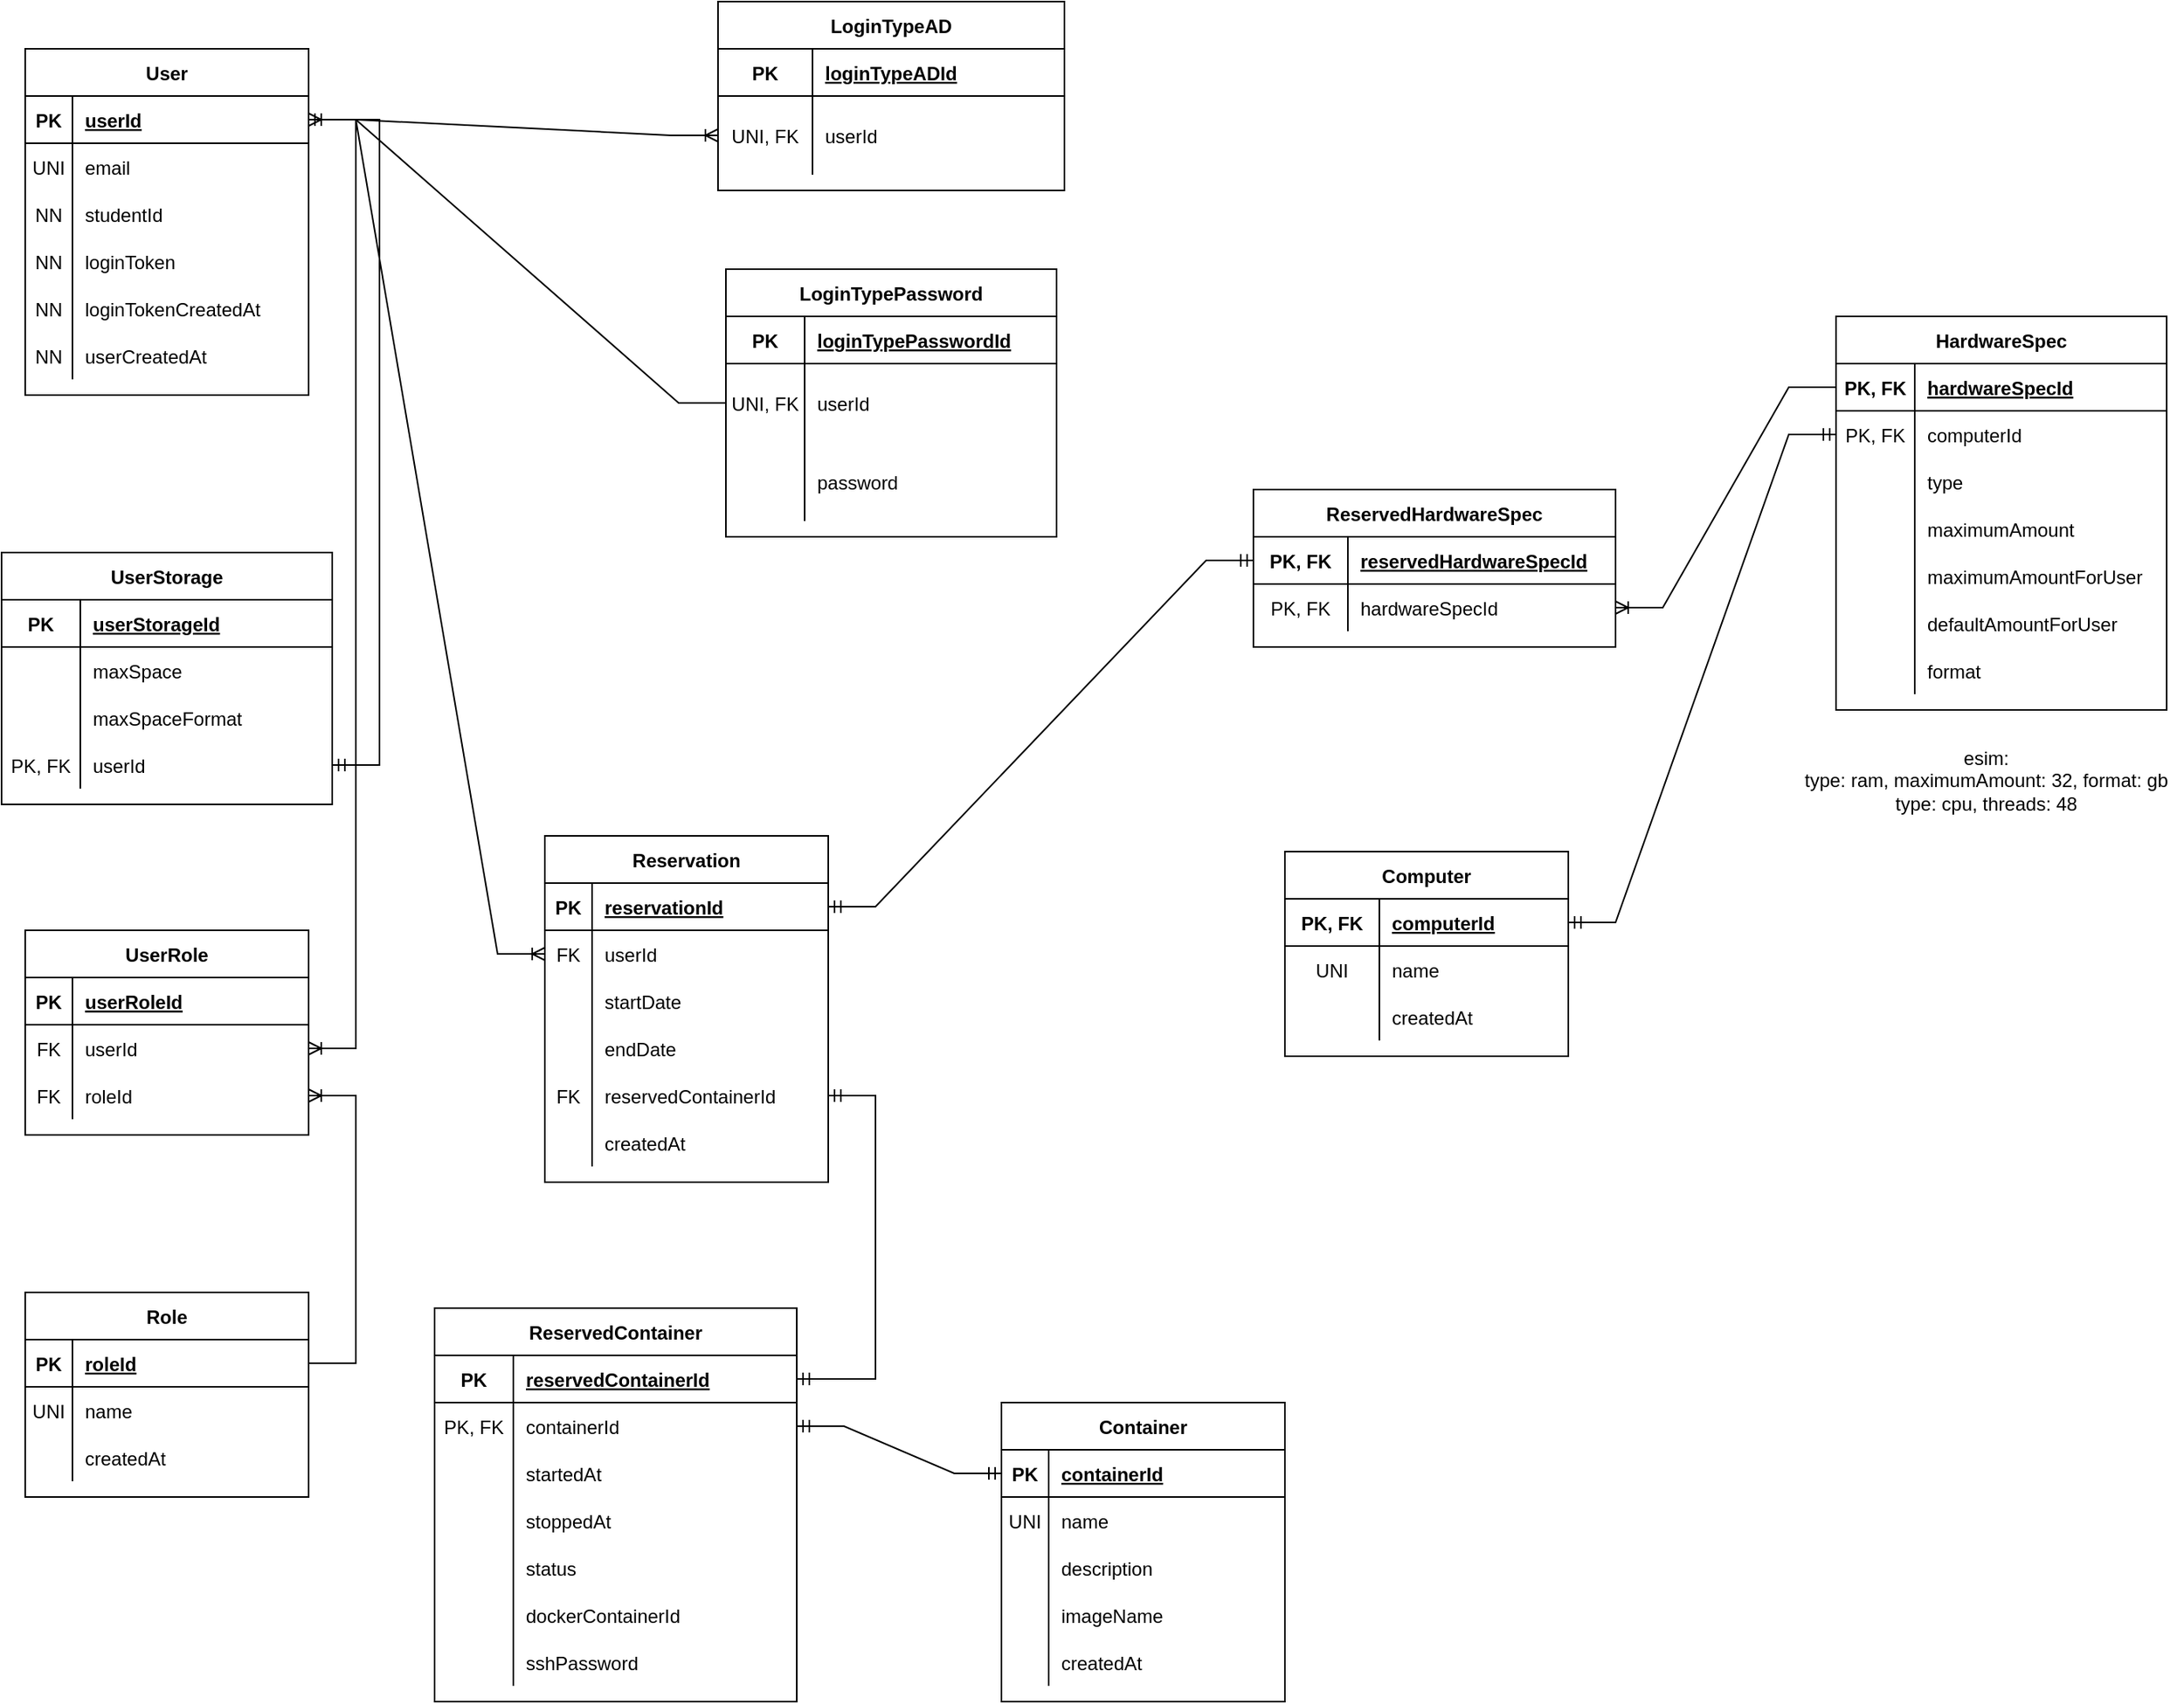 <mxfile version="17.2.4" type="device"><diagram id="n9WJ8IwkSPHyPct8GFzG" name="Page-1"><mxGraphModel dx="1186" dy="771" grid="1" gridSize="10" guides="1" tooltips="1" connect="1" arrows="1" fold="1" page="1" pageScale="1" pageWidth="1169" pageHeight="1654" math="0" shadow="0"><root><mxCell id="0"/><mxCell id="1" parent="0"/><mxCell id="ur0DTKrXMsFJX87rF2V--1" value="User" style="shape=table;startSize=30;container=1;collapsible=1;childLayout=tableLayout;fixedRows=1;rowLines=0;fontStyle=1;align=center;resizeLast=1;" parent="1" vertex="1"><mxGeometry x="60" y="50" width="180" height="220" as="geometry"/></mxCell><mxCell id="ur0DTKrXMsFJX87rF2V--2" value="" style="shape=tableRow;horizontal=0;startSize=0;swimlaneHead=0;swimlaneBody=0;fillColor=none;collapsible=0;dropTarget=0;points=[[0,0.5],[1,0.5]];portConstraint=eastwest;top=0;left=0;right=0;bottom=1;" parent="ur0DTKrXMsFJX87rF2V--1" vertex="1"><mxGeometry y="30" width="180" height="30" as="geometry"/></mxCell><mxCell id="ur0DTKrXMsFJX87rF2V--3" value="PK" style="shape=partialRectangle;connectable=0;fillColor=none;top=0;left=0;bottom=0;right=0;fontStyle=1;overflow=hidden;" parent="ur0DTKrXMsFJX87rF2V--2" vertex="1"><mxGeometry width="30" height="30" as="geometry"><mxRectangle width="30" height="30" as="alternateBounds"/></mxGeometry></mxCell><mxCell id="ur0DTKrXMsFJX87rF2V--4" value="userId" style="shape=partialRectangle;connectable=0;fillColor=none;top=0;left=0;bottom=0;right=0;align=left;spacingLeft=6;fontStyle=5;overflow=hidden;" parent="ur0DTKrXMsFJX87rF2V--2" vertex="1"><mxGeometry x="30" width="150" height="30" as="geometry"><mxRectangle width="150" height="30" as="alternateBounds"/></mxGeometry></mxCell><mxCell id="ur0DTKrXMsFJX87rF2V--5" value="" style="shape=tableRow;horizontal=0;startSize=0;swimlaneHead=0;swimlaneBody=0;fillColor=none;collapsible=0;dropTarget=0;points=[[0,0.5],[1,0.5]];portConstraint=eastwest;top=0;left=0;right=0;bottom=0;" parent="ur0DTKrXMsFJX87rF2V--1" vertex="1"><mxGeometry y="60" width="180" height="30" as="geometry"/></mxCell><mxCell id="ur0DTKrXMsFJX87rF2V--6" value="UNI" style="shape=partialRectangle;connectable=0;fillColor=none;top=0;left=0;bottom=0;right=0;editable=1;overflow=hidden;" parent="ur0DTKrXMsFJX87rF2V--5" vertex="1"><mxGeometry width="30" height="30" as="geometry"><mxRectangle width="30" height="30" as="alternateBounds"/></mxGeometry></mxCell><mxCell id="ur0DTKrXMsFJX87rF2V--7" value="email" style="shape=partialRectangle;connectable=0;fillColor=none;top=0;left=0;bottom=0;right=0;align=left;spacingLeft=6;overflow=hidden;" parent="ur0DTKrXMsFJX87rF2V--5" vertex="1"><mxGeometry x="30" width="150" height="30" as="geometry"><mxRectangle width="150" height="30" as="alternateBounds"/></mxGeometry></mxCell><mxCell id="ur0DTKrXMsFJX87rF2V--199" style="shape=tableRow;horizontal=0;startSize=0;swimlaneHead=0;swimlaneBody=0;fillColor=none;collapsible=0;dropTarget=0;points=[[0,0.5],[1,0.5]];portConstraint=eastwest;top=0;left=0;right=0;bottom=0;" parent="ur0DTKrXMsFJX87rF2V--1" vertex="1"><mxGeometry y="90" width="180" height="30" as="geometry"/></mxCell><mxCell id="ur0DTKrXMsFJX87rF2V--200" value="NN" style="shape=partialRectangle;connectable=0;fillColor=none;top=0;left=0;bottom=0;right=0;editable=1;overflow=hidden;" parent="ur0DTKrXMsFJX87rF2V--199" vertex="1"><mxGeometry width="30" height="30" as="geometry"><mxRectangle width="30" height="30" as="alternateBounds"/></mxGeometry></mxCell><mxCell id="ur0DTKrXMsFJX87rF2V--201" value="studentId" style="shape=partialRectangle;connectable=0;fillColor=none;top=0;left=0;bottom=0;right=0;align=left;spacingLeft=6;overflow=hidden;" parent="ur0DTKrXMsFJX87rF2V--199" vertex="1"><mxGeometry x="30" width="150" height="30" as="geometry"><mxRectangle width="150" height="30" as="alternateBounds"/></mxGeometry></mxCell><mxCell id="ur0DTKrXMsFJX87rF2V--193" style="shape=tableRow;horizontal=0;startSize=0;swimlaneHead=0;swimlaneBody=0;fillColor=none;collapsible=0;dropTarget=0;points=[[0,0.5],[1,0.5]];portConstraint=eastwest;top=0;left=0;right=0;bottom=0;" parent="ur0DTKrXMsFJX87rF2V--1" vertex="1"><mxGeometry y="120" width="180" height="30" as="geometry"/></mxCell><mxCell id="ur0DTKrXMsFJX87rF2V--194" value="NN" style="shape=partialRectangle;connectable=0;fillColor=none;top=0;left=0;bottom=0;right=0;editable=1;overflow=hidden;" parent="ur0DTKrXMsFJX87rF2V--193" vertex="1"><mxGeometry width="30" height="30" as="geometry"><mxRectangle width="30" height="30" as="alternateBounds"/></mxGeometry></mxCell><mxCell id="ur0DTKrXMsFJX87rF2V--195" value="loginToken" style="shape=partialRectangle;connectable=0;fillColor=none;top=0;left=0;bottom=0;right=0;align=left;spacingLeft=6;overflow=hidden;" parent="ur0DTKrXMsFJX87rF2V--193" vertex="1"><mxGeometry x="30" width="150" height="30" as="geometry"><mxRectangle width="150" height="30" as="alternateBounds"/></mxGeometry></mxCell><mxCell id="ur0DTKrXMsFJX87rF2V--196" style="shape=tableRow;horizontal=0;startSize=0;swimlaneHead=0;swimlaneBody=0;fillColor=none;collapsible=0;dropTarget=0;points=[[0,0.5],[1,0.5]];portConstraint=eastwest;top=0;left=0;right=0;bottom=0;" parent="ur0DTKrXMsFJX87rF2V--1" vertex="1"><mxGeometry y="150" width="180" height="30" as="geometry"/></mxCell><mxCell id="ur0DTKrXMsFJX87rF2V--197" value="NN" style="shape=partialRectangle;connectable=0;fillColor=none;top=0;left=0;bottom=0;right=0;editable=1;overflow=hidden;" parent="ur0DTKrXMsFJX87rF2V--196" vertex="1"><mxGeometry width="30" height="30" as="geometry"><mxRectangle width="30" height="30" as="alternateBounds"/></mxGeometry></mxCell><mxCell id="ur0DTKrXMsFJX87rF2V--198" value="loginTokenCreatedAt" style="shape=partialRectangle;connectable=0;fillColor=none;top=0;left=0;bottom=0;right=0;align=left;spacingLeft=6;overflow=hidden;" parent="ur0DTKrXMsFJX87rF2V--196" vertex="1"><mxGeometry x="30" width="150" height="30" as="geometry"><mxRectangle width="150" height="30" as="alternateBounds"/></mxGeometry></mxCell><mxCell id="ur0DTKrXMsFJX87rF2V--286" style="shape=tableRow;horizontal=0;startSize=0;swimlaneHead=0;swimlaneBody=0;fillColor=none;collapsible=0;dropTarget=0;points=[[0,0.5],[1,0.5]];portConstraint=eastwest;top=0;left=0;right=0;bottom=0;" parent="ur0DTKrXMsFJX87rF2V--1" vertex="1"><mxGeometry y="180" width="180" height="30" as="geometry"/></mxCell><mxCell id="ur0DTKrXMsFJX87rF2V--287" value="NN" style="shape=partialRectangle;connectable=0;fillColor=none;top=0;left=0;bottom=0;right=0;editable=1;overflow=hidden;" parent="ur0DTKrXMsFJX87rF2V--286" vertex="1"><mxGeometry width="30" height="30" as="geometry"><mxRectangle width="30" height="30" as="alternateBounds"/></mxGeometry></mxCell><mxCell id="ur0DTKrXMsFJX87rF2V--288" value="userCreatedAt" style="shape=partialRectangle;connectable=0;fillColor=none;top=0;left=0;bottom=0;right=0;align=left;spacingLeft=6;overflow=hidden;" parent="ur0DTKrXMsFJX87rF2V--286" vertex="1"><mxGeometry x="30" width="150" height="30" as="geometry"><mxRectangle width="150" height="30" as="alternateBounds"/></mxGeometry></mxCell><mxCell id="ur0DTKrXMsFJX87rF2V--28" value="Role" style="shape=table;startSize=30;container=1;collapsible=1;childLayout=tableLayout;fixedRows=1;rowLines=0;fontStyle=1;align=center;resizeLast=1;" parent="1" vertex="1"><mxGeometry x="60" y="840" width="180" height="130.0" as="geometry"/></mxCell><mxCell id="ur0DTKrXMsFJX87rF2V--29" value="" style="shape=tableRow;horizontal=0;startSize=0;swimlaneHead=0;swimlaneBody=0;fillColor=none;collapsible=0;dropTarget=0;points=[[0,0.5],[1,0.5]];portConstraint=eastwest;top=0;left=0;right=0;bottom=1;" parent="ur0DTKrXMsFJX87rF2V--28" vertex="1"><mxGeometry y="30" width="180" height="30" as="geometry"/></mxCell><mxCell id="ur0DTKrXMsFJX87rF2V--30" value="PK" style="shape=partialRectangle;connectable=0;fillColor=none;top=0;left=0;bottom=0;right=0;fontStyle=1;overflow=hidden;" parent="ur0DTKrXMsFJX87rF2V--29" vertex="1"><mxGeometry width="30" height="30" as="geometry"><mxRectangle width="30" height="30" as="alternateBounds"/></mxGeometry></mxCell><mxCell id="ur0DTKrXMsFJX87rF2V--31" value="roleId" style="shape=partialRectangle;connectable=0;fillColor=none;top=0;left=0;bottom=0;right=0;align=left;spacingLeft=6;fontStyle=5;overflow=hidden;" parent="ur0DTKrXMsFJX87rF2V--29" vertex="1"><mxGeometry x="30" width="150" height="30" as="geometry"><mxRectangle width="150" height="30" as="alternateBounds"/></mxGeometry></mxCell><mxCell id="ur0DTKrXMsFJX87rF2V--32" value="" style="shape=tableRow;horizontal=0;startSize=0;swimlaneHead=0;swimlaneBody=0;fillColor=none;collapsible=0;dropTarget=0;points=[[0,0.5],[1,0.5]];portConstraint=eastwest;top=0;left=0;right=0;bottom=0;" parent="ur0DTKrXMsFJX87rF2V--28" vertex="1"><mxGeometry y="60" width="180" height="30" as="geometry"/></mxCell><mxCell id="ur0DTKrXMsFJX87rF2V--33" value="UNI" style="shape=partialRectangle;connectable=0;fillColor=none;top=0;left=0;bottom=0;right=0;editable=1;overflow=hidden;" parent="ur0DTKrXMsFJX87rF2V--32" vertex="1"><mxGeometry width="30" height="30" as="geometry"><mxRectangle width="30" height="30" as="alternateBounds"/></mxGeometry></mxCell><mxCell id="ur0DTKrXMsFJX87rF2V--34" value="name" style="shape=partialRectangle;connectable=0;fillColor=none;top=0;left=0;bottom=0;right=0;align=left;spacingLeft=6;overflow=hidden;" parent="ur0DTKrXMsFJX87rF2V--32" vertex="1"><mxGeometry x="30" width="150" height="30" as="geometry"><mxRectangle width="150" height="30" as="alternateBounds"/></mxGeometry></mxCell><mxCell id="ur0DTKrXMsFJX87rF2V--289" style="shape=tableRow;horizontal=0;startSize=0;swimlaneHead=0;swimlaneBody=0;fillColor=none;collapsible=0;dropTarget=0;points=[[0,0.5],[1,0.5]];portConstraint=eastwest;top=0;left=0;right=0;bottom=0;" parent="ur0DTKrXMsFJX87rF2V--28" vertex="1"><mxGeometry y="90" width="180" height="30" as="geometry"/></mxCell><mxCell id="ur0DTKrXMsFJX87rF2V--290" style="shape=partialRectangle;connectable=0;fillColor=none;top=0;left=0;bottom=0;right=0;editable=1;overflow=hidden;" parent="ur0DTKrXMsFJX87rF2V--289" vertex="1"><mxGeometry width="30" height="30" as="geometry"><mxRectangle width="30" height="30" as="alternateBounds"/></mxGeometry></mxCell><mxCell id="ur0DTKrXMsFJX87rF2V--291" value="createdAt" style="shape=partialRectangle;connectable=0;fillColor=none;top=0;left=0;bottom=0;right=0;align=left;spacingLeft=6;overflow=hidden;" parent="ur0DTKrXMsFJX87rF2V--289" vertex="1"><mxGeometry x="30" width="150" height="30" as="geometry"><mxRectangle width="150" height="30" as="alternateBounds"/></mxGeometry></mxCell><mxCell id="ur0DTKrXMsFJX87rF2V--41" value="UserRole" style="shape=table;startSize=30;container=1;collapsible=1;childLayout=tableLayout;fixedRows=1;rowLines=0;fontStyle=1;align=center;resizeLast=1;" parent="1" vertex="1"><mxGeometry x="60" y="610" width="180" height="130" as="geometry"/></mxCell><mxCell id="ur0DTKrXMsFJX87rF2V--42" value="" style="shape=tableRow;horizontal=0;startSize=0;swimlaneHead=0;swimlaneBody=0;fillColor=none;collapsible=0;dropTarget=0;points=[[0,0.5],[1,0.5]];portConstraint=eastwest;top=0;left=0;right=0;bottom=1;" parent="ur0DTKrXMsFJX87rF2V--41" vertex="1"><mxGeometry y="30" width="180" height="30" as="geometry"/></mxCell><mxCell id="ur0DTKrXMsFJX87rF2V--43" value="PK" style="shape=partialRectangle;connectable=0;fillColor=none;top=0;left=0;bottom=0;right=0;fontStyle=1;overflow=hidden;" parent="ur0DTKrXMsFJX87rF2V--42" vertex="1"><mxGeometry width="30" height="30" as="geometry"><mxRectangle width="30" height="30" as="alternateBounds"/></mxGeometry></mxCell><mxCell id="ur0DTKrXMsFJX87rF2V--44" value="userRoleId" style="shape=partialRectangle;connectable=0;fillColor=none;top=0;left=0;bottom=0;right=0;align=left;spacingLeft=6;fontStyle=5;overflow=hidden;" parent="ur0DTKrXMsFJX87rF2V--42" vertex="1"><mxGeometry x="30" width="150" height="30" as="geometry"><mxRectangle width="150" height="30" as="alternateBounds"/></mxGeometry></mxCell><mxCell id="ur0DTKrXMsFJX87rF2V--45" value="" style="shape=tableRow;horizontal=0;startSize=0;swimlaneHead=0;swimlaneBody=0;fillColor=none;collapsible=0;dropTarget=0;points=[[0,0.5],[1,0.5]];portConstraint=eastwest;top=0;left=0;right=0;bottom=0;" parent="ur0DTKrXMsFJX87rF2V--41" vertex="1"><mxGeometry y="60" width="180" height="30" as="geometry"/></mxCell><mxCell id="ur0DTKrXMsFJX87rF2V--46" value="FK" style="shape=partialRectangle;connectable=0;fillColor=none;top=0;left=0;bottom=0;right=0;editable=1;overflow=hidden;" parent="ur0DTKrXMsFJX87rF2V--45" vertex="1"><mxGeometry width="30" height="30" as="geometry"><mxRectangle width="30" height="30" as="alternateBounds"/></mxGeometry></mxCell><mxCell id="ur0DTKrXMsFJX87rF2V--47" value="userId" style="shape=partialRectangle;connectable=0;fillColor=none;top=0;left=0;bottom=0;right=0;align=left;spacingLeft=6;overflow=hidden;" parent="ur0DTKrXMsFJX87rF2V--45" vertex="1"><mxGeometry x="30" width="150" height="30" as="geometry"><mxRectangle width="150" height="30" as="alternateBounds"/></mxGeometry></mxCell><mxCell id="ur0DTKrXMsFJX87rF2V--85" style="shape=tableRow;horizontal=0;startSize=0;swimlaneHead=0;swimlaneBody=0;fillColor=none;collapsible=0;dropTarget=0;points=[[0,0.5],[1,0.5]];portConstraint=eastwest;top=0;left=0;right=0;bottom=0;" parent="ur0DTKrXMsFJX87rF2V--41" vertex="1"><mxGeometry y="90" width="180" height="30" as="geometry"/></mxCell><mxCell id="ur0DTKrXMsFJX87rF2V--86" value="FK" style="shape=partialRectangle;connectable=0;fillColor=none;top=0;left=0;bottom=0;right=0;editable=1;overflow=hidden;" parent="ur0DTKrXMsFJX87rF2V--85" vertex="1"><mxGeometry width="30" height="30" as="geometry"><mxRectangle width="30" height="30" as="alternateBounds"/></mxGeometry></mxCell><mxCell id="ur0DTKrXMsFJX87rF2V--87" value="roleId" style="shape=partialRectangle;connectable=0;fillColor=none;top=0;left=0;bottom=0;right=0;align=left;spacingLeft=6;overflow=hidden;" parent="ur0DTKrXMsFJX87rF2V--85" vertex="1"><mxGeometry x="30" width="150" height="30" as="geometry"><mxRectangle width="150" height="30" as="alternateBounds"/></mxGeometry></mxCell><mxCell id="ur0DTKrXMsFJX87rF2V--54" value="Reservation" style="shape=table;startSize=30;container=1;collapsible=1;childLayout=tableLayout;fixedRows=1;rowLines=0;fontStyle=1;align=center;resizeLast=1;" parent="1" vertex="1"><mxGeometry x="390" y="550" width="180" height="220" as="geometry"/></mxCell><mxCell id="ur0DTKrXMsFJX87rF2V--55" value="" style="shape=tableRow;horizontal=0;startSize=0;swimlaneHead=0;swimlaneBody=0;fillColor=none;collapsible=0;dropTarget=0;points=[[0,0.5],[1,0.5]];portConstraint=eastwest;top=0;left=0;right=0;bottom=1;" parent="ur0DTKrXMsFJX87rF2V--54" vertex="1"><mxGeometry y="30" width="180" height="30" as="geometry"/></mxCell><mxCell id="ur0DTKrXMsFJX87rF2V--56" value="PK" style="shape=partialRectangle;connectable=0;fillColor=none;top=0;left=0;bottom=0;right=0;fontStyle=1;overflow=hidden;" parent="ur0DTKrXMsFJX87rF2V--55" vertex="1"><mxGeometry width="30" height="30" as="geometry"><mxRectangle width="30" height="30" as="alternateBounds"/></mxGeometry></mxCell><mxCell id="ur0DTKrXMsFJX87rF2V--57" value="reservationId" style="shape=partialRectangle;connectable=0;fillColor=none;top=0;left=0;bottom=0;right=0;align=left;spacingLeft=6;fontStyle=5;overflow=hidden;" parent="ur0DTKrXMsFJX87rF2V--55" vertex="1"><mxGeometry x="30" width="150" height="30" as="geometry"><mxRectangle width="150" height="30" as="alternateBounds"/></mxGeometry></mxCell><mxCell id="ur0DTKrXMsFJX87rF2V--58" value="" style="shape=tableRow;horizontal=0;startSize=0;swimlaneHead=0;swimlaneBody=0;fillColor=none;collapsible=0;dropTarget=0;points=[[0,0.5],[1,0.5]];portConstraint=eastwest;top=0;left=0;right=0;bottom=0;" parent="ur0DTKrXMsFJX87rF2V--54" vertex="1"><mxGeometry y="60" width="180" height="30" as="geometry"/></mxCell><mxCell id="ur0DTKrXMsFJX87rF2V--59" value="FK" style="shape=partialRectangle;connectable=0;fillColor=none;top=0;left=0;bottom=0;right=0;editable=1;overflow=hidden;" parent="ur0DTKrXMsFJX87rF2V--58" vertex="1"><mxGeometry width="30" height="30" as="geometry"><mxRectangle width="30" height="30" as="alternateBounds"/></mxGeometry></mxCell><mxCell id="ur0DTKrXMsFJX87rF2V--60" value="userId" style="shape=partialRectangle;connectable=0;fillColor=none;top=0;left=0;bottom=0;right=0;align=left;spacingLeft=6;overflow=hidden;" parent="ur0DTKrXMsFJX87rF2V--58" vertex="1"><mxGeometry x="30" width="150" height="30" as="geometry"><mxRectangle width="150" height="30" as="alternateBounds"/></mxGeometry></mxCell><mxCell id="ur0DTKrXMsFJX87rF2V--61" value="" style="shape=tableRow;horizontal=0;startSize=0;swimlaneHead=0;swimlaneBody=0;fillColor=none;collapsible=0;dropTarget=0;points=[[0,0.5],[1,0.5]];portConstraint=eastwest;top=0;left=0;right=0;bottom=0;" parent="ur0DTKrXMsFJX87rF2V--54" vertex="1"><mxGeometry y="90" width="180" height="30" as="geometry"/></mxCell><mxCell id="ur0DTKrXMsFJX87rF2V--62" value="" style="shape=partialRectangle;connectable=0;fillColor=none;top=0;left=0;bottom=0;right=0;editable=1;overflow=hidden;" parent="ur0DTKrXMsFJX87rF2V--61" vertex="1"><mxGeometry width="30" height="30" as="geometry"><mxRectangle width="30" height="30" as="alternateBounds"/></mxGeometry></mxCell><mxCell id="ur0DTKrXMsFJX87rF2V--63" value="startDate" style="shape=partialRectangle;connectable=0;fillColor=none;top=0;left=0;bottom=0;right=0;align=left;spacingLeft=6;overflow=hidden;" parent="ur0DTKrXMsFJX87rF2V--61" vertex="1"><mxGeometry x="30" width="150" height="30" as="geometry"><mxRectangle width="150" height="30" as="alternateBounds"/></mxGeometry></mxCell><mxCell id="ur0DTKrXMsFJX87rF2V--64" value="" style="shape=tableRow;horizontal=0;startSize=0;swimlaneHead=0;swimlaneBody=0;fillColor=none;collapsible=0;dropTarget=0;points=[[0,0.5],[1,0.5]];portConstraint=eastwest;top=0;left=0;right=0;bottom=0;" parent="ur0DTKrXMsFJX87rF2V--54" vertex="1"><mxGeometry y="120" width="180" height="30" as="geometry"/></mxCell><mxCell id="ur0DTKrXMsFJX87rF2V--65" value="" style="shape=partialRectangle;connectable=0;fillColor=none;top=0;left=0;bottom=0;right=0;editable=1;overflow=hidden;" parent="ur0DTKrXMsFJX87rF2V--64" vertex="1"><mxGeometry width="30" height="30" as="geometry"><mxRectangle width="30" height="30" as="alternateBounds"/></mxGeometry></mxCell><mxCell id="ur0DTKrXMsFJX87rF2V--66" value="endDate" style="shape=partialRectangle;connectable=0;fillColor=none;top=0;left=0;bottom=0;right=0;align=left;spacingLeft=6;overflow=hidden;" parent="ur0DTKrXMsFJX87rF2V--64" vertex="1"><mxGeometry x="30" width="150" height="30" as="geometry"><mxRectangle width="150" height="30" as="alternateBounds"/></mxGeometry></mxCell><mxCell id="ur0DTKrXMsFJX87rF2V--243" style="shape=tableRow;horizontal=0;startSize=0;swimlaneHead=0;swimlaneBody=0;fillColor=none;collapsible=0;dropTarget=0;points=[[0,0.5],[1,0.5]];portConstraint=eastwest;top=0;left=0;right=0;bottom=0;" parent="ur0DTKrXMsFJX87rF2V--54" vertex="1"><mxGeometry y="150" width="180" height="30" as="geometry"/></mxCell><mxCell id="ur0DTKrXMsFJX87rF2V--244" value="FK" style="shape=partialRectangle;connectable=0;fillColor=none;top=0;left=0;bottom=0;right=0;editable=1;overflow=hidden;" parent="ur0DTKrXMsFJX87rF2V--243" vertex="1"><mxGeometry width="30" height="30" as="geometry"><mxRectangle width="30" height="30" as="alternateBounds"/></mxGeometry></mxCell><mxCell id="ur0DTKrXMsFJX87rF2V--245" value="reservedContainerId" style="shape=partialRectangle;connectable=0;fillColor=none;top=0;left=0;bottom=0;right=0;align=left;spacingLeft=6;overflow=hidden;" parent="ur0DTKrXMsFJX87rF2V--243" vertex="1"><mxGeometry x="30" width="150" height="30" as="geometry"><mxRectangle width="150" height="30" as="alternateBounds"/></mxGeometry></mxCell><mxCell id="ur0DTKrXMsFJX87rF2V--283" style="shape=tableRow;horizontal=0;startSize=0;swimlaneHead=0;swimlaneBody=0;fillColor=none;collapsible=0;dropTarget=0;points=[[0,0.5],[1,0.5]];portConstraint=eastwest;top=0;left=0;right=0;bottom=0;" parent="ur0DTKrXMsFJX87rF2V--54" vertex="1"><mxGeometry y="180" width="180" height="30" as="geometry"/></mxCell><mxCell id="ur0DTKrXMsFJX87rF2V--284" style="shape=partialRectangle;connectable=0;fillColor=none;top=0;left=0;bottom=0;right=0;editable=1;overflow=hidden;" parent="ur0DTKrXMsFJX87rF2V--283" vertex="1"><mxGeometry width="30" height="30" as="geometry"><mxRectangle width="30" height="30" as="alternateBounds"/></mxGeometry></mxCell><mxCell id="ur0DTKrXMsFJX87rF2V--285" value="createdAt" style="shape=partialRectangle;connectable=0;fillColor=none;top=0;left=0;bottom=0;right=0;align=left;spacingLeft=6;overflow=hidden;" parent="ur0DTKrXMsFJX87rF2V--283" vertex="1"><mxGeometry x="30" width="150" height="30" as="geometry"><mxRectangle width="150" height="30" as="alternateBounds"/></mxGeometry></mxCell><mxCell id="ur0DTKrXMsFJX87rF2V--69" value="HardwareSpec" style="shape=table;startSize=30;container=1;collapsible=1;childLayout=tableLayout;fixedRows=1;rowLines=0;fontStyle=1;align=center;resizeLast=1;" parent="1" vertex="1"><mxGeometry x="1210" y="220" width="210" height="250" as="geometry"/></mxCell><mxCell id="ur0DTKrXMsFJX87rF2V--70" value="" style="shape=tableRow;horizontal=0;startSize=0;swimlaneHead=0;swimlaneBody=0;fillColor=none;collapsible=0;dropTarget=0;points=[[0,0.5],[1,0.5]];portConstraint=eastwest;top=0;left=0;right=0;bottom=1;" parent="ur0DTKrXMsFJX87rF2V--69" vertex="1"><mxGeometry y="30" width="210" height="30" as="geometry"/></mxCell><mxCell id="ur0DTKrXMsFJX87rF2V--71" value="PK, FK" style="shape=partialRectangle;connectable=0;fillColor=none;top=0;left=0;bottom=0;right=0;fontStyle=1;overflow=hidden;" parent="ur0DTKrXMsFJX87rF2V--70" vertex="1"><mxGeometry width="50" height="30" as="geometry"><mxRectangle width="50" height="30" as="alternateBounds"/></mxGeometry></mxCell><mxCell id="ur0DTKrXMsFJX87rF2V--72" value="hardwareSpecId" style="shape=partialRectangle;connectable=0;fillColor=none;top=0;left=0;bottom=0;right=0;align=left;spacingLeft=6;fontStyle=5;overflow=hidden;" parent="ur0DTKrXMsFJX87rF2V--70" vertex="1"><mxGeometry x="50" width="160" height="30" as="geometry"><mxRectangle width="160" height="30" as="alternateBounds"/></mxGeometry></mxCell><mxCell id="ur0DTKrXMsFJX87rF2V--73" value="" style="shape=tableRow;horizontal=0;startSize=0;swimlaneHead=0;swimlaneBody=0;fillColor=none;collapsible=0;dropTarget=0;points=[[0,0.5],[1,0.5]];portConstraint=eastwest;top=0;left=0;right=0;bottom=0;" parent="ur0DTKrXMsFJX87rF2V--69" vertex="1"><mxGeometry y="60" width="210" height="30" as="geometry"/></mxCell><mxCell id="ur0DTKrXMsFJX87rF2V--74" value="PK, FK" style="shape=partialRectangle;connectable=0;fillColor=none;top=0;left=0;bottom=0;right=0;editable=1;overflow=hidden;" parent="ur0DTKrXMsFJX87rF2V--73" vertex="1"><mxGeometry width="50" height="30" as="geometry"><mxRectangle width="50" height="30" as="alternateBounds"/></mxGeometry></mxCell><mxCell id="ur0DTKrXMsFJX87rF2V--75" value="computerId" style="shape=partialRectangle;connectable=0;fillColor=none;top=0;left=0;bottom=0;right=0;align=left;spacingLeft=6;overflow=hidden;" parent="ur0DTKrXMsFJX87rF2V--73" vertex="1"><mxGeometry x="50" width="160" height="30" as="geometry"><mxRectangle width="160" height="30" as="alternateBounds"/></mxGeometry></mxCell><mxCell id="ur0DTKrXMsFJX87rF2V--277" style="shape=tableRow;horizontal=0;startSize=0;swimlaneHead=0;swimlaneBody=0;fillColor=none;collapsible=0;dropTarget=0;points=[[0,0.5],[1,0.5]];portConstraint=eastwest;top=0;left=0;right=0;bottom=0;" parent="ur0DTKrXMsFJX87rF2V--69" vertex="1"><mxGeometry y="90" width="210" height="30" as="geometry"/></mxCell><mxCell id="ur0DTKrXMsFJX87rF2V--278" style="shape=partialRectangle;connectable=0;fillColor=none;top=0;left=0;bottom=0;right=0;editable=1;overflow=hidden;" parent="ur0DTKrXMsFJX87rF2V--277" vertex="1"><mxGeometry width="50" height="30" as="geometry"><mxRectangle width="50" height="30" as="alternateBounds"/></mxGeometry></mxCell><mxCell id="ur0DTKrXMsFJX87rF2V--279" value="type" style="shape=partialRectangle;connectable=0;fillColor=none;top=0;left=0;bottom=0;right=0;align=left;spacingLeft=6;overflow=hidden;" parent="ur0DTKrXMsFJX87rF2V--277" vertex="1"><mxGeometry x="50" width="160" height="30" as="geometry"><mxRectangle width="160" height="30" as="alternateBounds"/></mxGeometry></mxCell><mxCell id="ur0DTKrXMsFJX87rF2V--76" value="" style="shape=tableRow;horizontal=0;startSize=0;swimlaneHead=0;swimlaneBody=0;fillColor=none;collapsible=0;dropTarget=0;points=[[0,0.5],[1,0.5]];portConstraint=eastwest;top=0;left=0;right=0;bottom=0;" parent="ur0DTKrXMsFJX87rF2V--69" vertex="1"><mxGeometry y="120" width="210" height="30" as="geometry"/></mxCell><mxCell id="ur0DTKrXMsFJX87rF2V--77" value="" style="shape=partialRectangle;connectable=0;fillColor=none;top=0;left=0;bottom=0;right=0;editable=1;overflow=hidden;" parent="ur0DTKrXMsFJX87rF2V--76" vertex="1"><mxGeometry width="50" height="30" as="geometry"><mxRectangle width="50" height="30" as="alternateBounds"/></mxGeometry></mxCell><mxCell id="ur0DTKrXMsFJX87rF2V--78" value="maximumAmount" style="shape=partialRectangle;connectable=0;fillColor=none;top=0;left=0;bottom=0;right=0;align=left;spacingLeft=6;overflow=hidden;" parent="ur0DTKrXMsFJX87rF2V--76" vertex="1"><mxGeometry x="50" width="160" height="30" as="geometry"><mxRectangle width="160" height="30" as="alternateBounds"/></mxGeometry></mxCell><mxCell id="ur0DTKrXMsFJX87rF2V--210" style="shape=tableRow;horizontal=0;startSize=0;swimlaneHead=0;swimlaneBody=0;fillColor=none;collapsible=0;dropTarget=0;points=[[0,0.5],[1,0.5]];portConstraint=eastwest;top=0;left=0;right=0;bottom=0;" parent="ur0DTKrXMsFJX87rF2V--69" vertex="1"><mxGeometry y="150" width="210" height="30" as="geometry"/></mxCell><mxCell id="ur0DTKrXMsFJX87rF2V--211" style="shape=partialRectangle;connectable=0;fillColor=none;top=0;left=0;bottom=0;right=0;editable=1;overflow=hidden;" parent="ur0DTKrXMsFJX87rF2V--210" vertex="1"><mxGeometry width="50" height="30" as="geometry"><mxRectangle width="50" height="30" as="alternateBounds"/></mxGeometry></mxCell><mxCell id="ur0DTKrXMsFJX87rF2V--212" value="maximumAmountForUser" style="shape=partialRectangle;connectable=0;fillColor=none;top=0;left=0;bottom=0;right=0;align=left;spacingLeft=6;overflow=hidden;" parent="ur0DTKrXMsFJX87rF2V--210" vertex="1"><mxGeometry x="50" width="160" height="30" as="geometry"><mxRectangle width="160" height="30" as="alternateBounds"/></mxGeometry></mxCell><mxCell id="ur0DTKrXMsFJX87rF2V--217" style="shape=tableRow;horizontal=0;startSize=0;swimlaneHead=0;swimlaneBody=0;fillColor=none;collapsible=0;dropTarget=0;points=[[0,0.5],[1,0.5]];portConstraint=eastwest;top=0;left=0;right=0;bottom=0;" parent="ur0DTKrXMsFJX87rF2V--69" vertex="1"><mxGeometry y="180" width="210" height="30" as="geometry"/></mxCell><mxCell id="ur0DTKrXMsFJX87rF2V--218" style="shape=partialRectangle;connectable=0;fillColor=none;top=0;left=0;bottom=0;right=0;editable=1;overflow=hidden;" parent="ur0DTKrXMsFJX87rF2V--217" vertex="1"><mxGeometry width="50" height="30" as="geometry"><mxRectangle width="50" height="30" as="alternateBounds"/></mxGeometry></mxCell><mxCell id="ur0DTKrXMsFJX87rF2V--219" value="defaultAmountForUser" style="shape=partialRectangle;connectable=0;fillColor=none;top=0;left=0;bottom=0;right=0;align=left;spacingLeft=6;overflow=hidden;" parent="ur0DTKrXMsFJX87rF2V--217" vertex="1"><mxGeometry x="50" width="160" height="30" as="geometry"><mxRectangle width="160" height="30" as="alternateBounds"/></mxGeometry></mxCell><mxCell id="ur0DTKrXMsFJX87rF2V--213" style="shape=tableRow;horizontal=0;startSize=0;swimlaneHead=0;swimlaneBody=0;fillColor=none;collapsible=0;dropTarget=0;points=[[0,0.5],[1,0.5]];portConstraint=eastwest;top=0;left=0;right=0;bottom=0;" parent="ur0DTKrXMsFJX87rF2V--69" vertex="1"><mxGeometry y="210" width="210" height="30" as="geometry"/></mxCell><mxCell id="ur0DTKrXMsFJX87rF2V--214" style="shape=partialRectangle;connectable=0;fillColor=none;top=0;left=0;bottom=0;right=0;editable=1;overflow=hidden;" parent="ur0DTKrXMsFJX87rF2V--213" vertex="1"><mxGeometry width="50" height="30" as="geometry"><mxRectangle width="50" height="30" as="alternateBounds"/></mxGeometry></mxCell><mxCell id="ur0DTKrXMsFJX87rF2V--215" value="format" style="shape=partialRectangle;connectable=0;fillColor=none;top=0;left=0;bottom=0;right=0;align=left;spacingLeft=6;overflow=hidden;" parent="ur0DTKrXMsFJX87rF2V--213" vertex="1"><mxGeometry x="50" width="160" height="30" as="geometry"><mxRectangle width="160" height="30" as="alternateBounds"/></mxGeometry></mxCell><mxCell id="ur0DTKrXMsFJX87rF2V--83" value="" style="edgeStyle=entityRelationEdgeStyle;fontSize=12;html=1;endArrow=ERoneToMany;rounded=0;exitX=1;exitY=0.5;exitDx=0;exitDy=0;entryX=1;entryY=0.5;entryDx=0;entryDy=0;" parent="1" source="ur0DTKrXMsFJX87rF2V--2" target="ur0DTKrXMsFJX87rF2V--45" edge="1"><mxGeometry width="100" height="100" relative="1" as="geometry"><mxPoint x="20" y="150" as="sourcePoint"/><mxPoint x="50" y="430" as="targetPoint"/></mxGeometry></mxCell><mxCell id="ur0DTKrXMsFJX87rF2V--84" value="" style="edgeStyle=entityRelationEdgeStyle;fontSize=12;html=1;endArrow=ERoneToMany;rounded=0;entryX=1;entryY=0.5;entryDx=0;entryDy=0;exitX=1;exitY=0.5;exitDx=0;exitDy=0;" parent="1" source="ur0DTKrXMsFJX87rF2V--29" target="ur0DTKrXMsFJX87rF2V--85" edge="1"><mxGeometry width="100" height="100" relative="1" as="geometry"><mxPoint x="340" y="480" as="sourcePoint"/><mxPoint x="440" y="380" as="targetPoint"/></mxGeometry></mxCell><mxCell id="ur0DTKrXMsFJX87rF2V--111" value="" style="edgeStyle=entityRelationEdgeStyle;fontSize=12;html=1;endArrow=ERoneToMany;rounded=0;exitX=1;exitY=0.5;exitDx=0;exitDy=0;" parent="1" source="ur0DTKrXMsFJX87rF2V--2" target="ur0DTKrXMsFJX87rF2V--58" edge="1"><mxGeometry width="100" height="100" relative="1" as="geometry"><mxPoint x="580" y="520" as="sourcePoint"/><mxPoint x="680" y="420" as="targetPoint"/></mxGeometry></mxCell><mxCell id="ur0DTKrXMsFJX87rF2V--128" value="ReservedHardwareSpec" style="shape=table;startSize=30;container=1;collapsible=1;childLayout=tableLayout;fixedRows=1;rowLines=0;fontStyle=1;align=center;resizeLast=1;" parent="1" vertex="1"><mxGeometry x="840" y="330" width="230" height="100" as="geometry"/></mxCell><mxCell id="ur0DTKrXMsFJX87rF2V--129" value="" style="shape=tableRow;horizontal=0;startSize=0;swimlaneHead=0;swimlaneBody=0;fillColor=none;collapsible=0;dropTarget=0;points=[[0,0.5],[1,0.5]];portConstraint=eastwest;top=0;left=0;right=0;bottom=1;" parent="ur0DTKrXMsFJX87rF2V--128" vertex="1"><mxGeometry y="30" width="230" height="30" as="geometry"/></mxCell><mxCell id="ur0DTKrXMsFJX87rF2V--130" value="PK, FK" style="shape=partialRectangle;connectable=0;fillColor=none;top=0;left=0;bottom=0;right=0;fontStyle=1;overflow=hidden;" parent="ur0DTKrXMsFJX87rF2V--129" vertex="1"><mxGeometry width="60" height="30" as="geometry"><mxRectangle width="60" height="30" as="alternateBounds"/></mxGeometry></mxCell><mxCell id="ur0DTKrXMsFJX87rF2V--131" value="reservedHardwareSpecId" style="shape=partialRectangle;connectable=0;fillColor=none;top=0;left=0;bottom=0;right=0;align=left;spacingLeft=6;fontStyle=5;overflow=hidden;" parent="ur0DTKrXMsFJX87rF2V--129" vertex="1"><mxGeometry x="60" width="170" height="30" as="geometry"><mxRectangle width="170" height="30" as="alternateBounds"/></mxGeometry></mxCell><mxCell id="ur0DTKrXMsFJX87rF2V--135" value="" style="shape=tableRow;horizontal=0;startSize=0;swimlaneHead=0;swimlaneBody=0;fillColor=none;collapsible=0;dropTarget=0;points=[[0,0.5],[1,0.5]];portConstraint=eastwest;top=0;left=0;right=0;bottom=0;" parent="ur0DTKrXMsFJX87rF2V--128" vertex="1"><mxGeometry y="60" width="230" height="30" as="geometry"/></mxCell><mxCell id="ur0DTKrXMsFJX87rF2V--136" value="PK, FK" style="shape=partialRectangle;connectable=0;fillColor=none;top=0;left=0;bottom=0;right=0;editable=1;overflow=hidden;" parent="ur0DTKrXMsFJX87rF2V--135" vertex="1"><mxGeometry width="60" height="30" as="geometry"><mxRectangle width="60" height="30" as="alternateBounds"/></mxGeometry></mxCell><mxCell id="ur0DTKrXMsFJX87rF2V--137" value="hardwareSpecId" style="shape=partialRectangle;connectable=0;fillColor=none;top=0;left=0;bottom=0;right=0;align=left;spacingLeft=6;overflow=hidden;" parent="ur0DTKrXMsFJX87rF2V--135" vertex="1"><mxGeometry x="60" width="170" height="30" as="geometry"><mxRectangle width="170" height="30" as="alternateBounds"/></mxGeometry></mxCell><mxCell id="ur0DTKrXMsFJX87rF2V--144" value="esim:&lt;br&gt;type: ram, maximumAmount: 32, format: gb&lt;br&gt;type: cpu, threads: 48" style="text;html=1;align=center;verticalAlign=middle;resizable=0;points=[];autosize=1;strokeColor=none;fillColor=none;" parent="1" vertex="1"><mxGeometry x="1180" y="490" width="250" height="50" as="geometry"/></mxCell><mxCell id="ur0DTKrXMsFJX87rF2V--203" value="" style="edgeStyle=entityRelationEdgeStyle;fontSize=12;html=1;endArrow=ERmandOne;startArrow=ERmandOne;rounded=0;" parent="1" source="ur0DTKrXMsFJX87rF2V--55" target="ur0DTKrXMsFJX87rF2V--129" edge="1"><mxGeometry width="100" height="100" relative="1" as="geometry"><mxPoint x="650" y="610" as="sourcePoint"/><mxPoint x="750" y="510" as="targetPoint"/></mxGeometry></mxCell><mxCell id="ur0DTKrXMsFJX87rF2V--208" value="" style="edgeStyle=entityRelationEdgeStyle;fontSize=12;html=1;endArrow=ERoneToMany;rounded=0;" parent="1" source="ur0DTKrXMsFJX87rF2V--70" target="ur0DTKrXMsFJX87rF2V--135" edge="1"><mxGeometry width="100" height="100" relative="1" as="geometry"><mxPoint x="660" y="600" as="sourcePoint"/><mxPoint x="950" y="400" as="targetPoint"/></mxGeometry></mxCell><mxCell id="ur0DTKrXMsFJX87rF2V--220" value="ReservedContainer" style="shape=table;startSize=30;container=1;collapsible=1;childLayout=tableLayout;fixedRows=1;rowLines=0;fontStyle=1;align=center;resizeLast=1;" parent="1" vertex="1"><mxGeometry x="320" y="850" width="230" height="250" as="geometry"/></mxCell><mxCell id="ur0DTKrXMsFJX87rF2V--221" value="" style="shape=tableRow;horizontal=0;startSize=0;swimlaneHead=0;swimlaneBody=0;fillColor=none;collapsible=0;dropTarget=0;points=[[0,0.5],[1,0.5]];portConstraint=eastwest;top=0;left=0;right=0;bottom=1;" parent="ur0DTKrXMsFJX87rF2V--220" vertex="1"><mxGeometry y="30" width="230" height="30" as="geometry"/></mxCell><mxCell id="ur0DTKrXMsFJX87rF2V--222" value="PK" style="shape=partialRectangle;connectable=0;fillColor=none;top=0;left=0;bottom=0;right=0;fontStyle=1;overflow=hidden;" parent="ur0DTKrXMsFJX87rF2V--221" vertex="1"><mxGeometry width="50" height="30" as="geometry"><mxRectangle width="50" height="30" as="alternateBounds"/></mxGeometry></mxCell><mxCell id="ur0DTKrXMsFJX87rF2V--223" value="reservedContainerId" style="shape=partialRectangle;connectable=0;fillColor=none;top=0;left=0;bottom=0;right=0;align=left;spacingLeft=6;fontStyle=5;overflow=hidden;" parent="ur0DTKrXMsFJX87rF2V--221" vertex="1"><mxGeometry x="50" width="180" height="30" as="geometry"><mxRectangle width="180" height="30" as="alternateBounds"/></mxGeometry></mxCell><mxCell id="ur0DTKrXMsFJX87rF2V--224" value="" style="shape=tableRow;horizontal=0;startSize=0;swimlaneHead=0;swimlaneBody=0;fillColor=none;collapsible=0;dropTarget=0;points=[[0,0.5],[1,0.5]];portConstraint=eastwest;top=0;left=0;right=0;bottom=0;" parent="ur0DTKrXMsFJX87rF2V--220" vertex="1"><mxGeometry y="60" width="230" height="30" as="geometry"/></mxCell><mxCell id="ur0DTKrXMsFJX87rF2V--225" value="PK, FK" style="shape=partialRectangle;connectable=0;fillColor=none;top=0;left=0;bottom=0;right=0;editable=1;overflow=hidden;" parent="ur0DTKrXMsFJX87rF2V--224" vertex="1"><mxGeometry width="50" height="30" as="geometry"><mxRectangle width="50" height="30" as="alternateBounds"/></mxGeometry></mxCell><mxCell id="ur0DTKrXMsFJX87rF2V--226" value="containerId" style="shape=partialRectangle;connectable=0;fillColor=none;top=0;left=0;bottom=0;right=0;align=left;spacingLeft=6;overflow=hidden;" parent="ur0DTKrXMsFJX87rF2V--224" vertex="1"><mxGeometry x="50" width="180" height="30" as="geometry"><mxRectangle width="180" height="30" as="alternateBounds"/></mxGeometry></mxCell><mxCell id="ur0DTKrXMsFJX87rF2V--227" style="shape=tableRow;horizontal=0;startSize=0;swimlaneHead=0;swimlaneBody=0;fillColor=none;collapsible=0;dropTarget=0;points=[[0,0.5],[1,0.5]];portConstraint=eastwest;top=0;left=0;right=0;bottom=0;" parent="ur0DTKrXMsFJX87rF2V--220" vertex="1"><mxGeometry y="90" width="230" height="30" as="geometry"/></mxCell><mxCell id="ur0DTKrXMsFJX87rF2V--228" style="shape=partialRectangle;connectable=0;fillColor=none;top=0;left=0;bottom=0;right=0;editable=1;overflow=hidden;" parent="ur0DTKrXMsFJX87rF2V--227" vertex="1"><mxGeometry width="50" height="30" as="geometry"><mxRectangle width="50" height="30" as="alternateBounds"/></mxGeometry></mxCell><mxCell id="ur0DTKrXMsFJX87rF2V--229" value="startedAt" style="shape=partialRectangle;connectable=0;fillColor=none;top=0;left=0;bottom=0;right=0;align=left;spacingLeft=6;overflow=hidden;" parent="ur0DTKrXMsFJX87rF2V--227" vertex="1"><mxGeometry x="50" width="180" height="30" as="geometry"><mxRectangle width="180" height="30" as="alternateBounds"/></mxGeometry></mxCell><mxCell id="ur0DTKrXMsFJX87rF2V--230" style="shape=tableRow;horizontal=0;startSize=0;swimlaneHead=0;swimlaneBody=0;fillColor=none;collapsible=0;dropTarget=0;points=[[0,0.5],[1,0.5]];portConstraint=eastwest;top=0;left=0;right=0;bottom=0;" parent="ur0DTKrXMsFJX87rF2V--220" vertex="1"><mxGeometry y="120" width="230" height="30" as="geometry"/></mxCell><mxCell id="ur0DTKrXMsFJX87rF2V--231" style="shape=partialRectangle;connectable=0;fillColor=none;top=0;left=0;bottom=0;right=0;editable=1;overflow=hidden;" parent="ur0DTKrXMsFJX87rF2V--230" vertex="1"><mxGeometry width="50" height="30" as="geometry"><mxRectangle width="50" height="30" as="alternateBounds"/></mxGeometry></mxCell><mxCell id="ur0DTKrXMsFJX87rF2V--232" value="stoppedAt" style="shape=partialRectangle;connectable=0;fillColor=none;top=0;left=0;bottom=0;right=0;align=left;spacingLeft=6;overflow=hidden;" parent="ur0DTKrXMsFJX87rF2V--230" vertex="1"><mxGeometry x="50" width="180" height="30" as="geometry"><mxRectangle width="180" height="30" as="alternateBounds"/></mxGeometry></mxCell><mxCell id="ur0DTKrXMsFJX87rF2V--233" style="shape=tableRow;horizontal=0;startSize=0;swimlaneHead=0;swimlaneBody=0;fillColor=none;collapsible=0;dropTarget=0;points=[[0,0.5],[1,0.5]];portConstraint=eastwest;top=0;left=0;right=0;bottom=0;" parent="ur0DTKrXMsFJX87rF2V--220" vertex="1"><mxGeometry y="150" width="230" height="30" as="geometry"/></mxCell><mxCell id="ur0DTKrXMsFJX87rF2V--234" style="shape=partialRectangle;connectable=0;fillColor=none;top=0;left=0;bottom=0;right=0;editable=1;overflow=hidden;" parent="ur0DTKrXMsFJX87rF2V--233" vertex="1"><mxGeometry width="50" height="30" as="geometry"><mxRectangle width="50" height="30" as="alternateBounds"/></mxGeometry></mxCell><mxCell id="ur0DTKrXMsFJX87rF2V--235" value="status" style="shape=partialRectangle;connectable=0;fillColor=none;top=0;left=0;bottom=0;right=0;align=left;spacingLeft=6;overflow=hidden;" parent="ur0DTKrXMsFJX87rF2V--233" vertex="1"><mxGeometry x="50" width="180" height="30" as="geometry"><mxRectangle width="180" height="30" as="alternateBounds"/></mxGeometry></mxCell><mxCell id="ur0DTKrXMsFJX87rF2V--263" style="shape=tableRow;horizontal=0;startSize=0;swimlaneHead=0;swimlaneBody=0;fillColor=none;collapsible=0;dropTarget=0;points=[[0,0.5],[1,0.5]];portConstraint=eastwest;top=0;left=0;right=0;bottom=0;" parent="ur0DTKrXMsFJX87rF2V--220" vertex="1"><mxGeometry y="180" width="230" height="30" as="geometry"/></mxCell><mxCell id="ur0DTKrXMsFJX87rF2V--264" style="shape=partialRectangle;connectable=0;fillColor=none;top=0;left=0;bottom=0;right=0;editable=1;overflow=hidden;" parent="ur0DTKrXMsFJX87rF2V--263" vertex="1"><mxGeometry width="50" height="30" as="geometry"><mxRectangle width="50" height="30" as="alternateBounds"/></mxGeometry></mxCell><mxCell id="ur0DTKrXMsFJX87rF2V--265" value="dockerContainerId" style="shape=partialRectangle;connectable=0;fillColor=none;top=0;left=0;bottom=0;right=0;align=left;spacingLeft=6;overflow=hidden;" parent="ur0DTKrXMsFJX87rF2V--263" vertex="1"><mxGeometry x="50" width="180" height="30" as="geometry"><mxRectangle width="180" height="30" as="alternateBounds"/></mxGeometry></mxCell><mxCell id="ur0DTKrXMsFJX87rF2V--313" style="shape=tableRow;horizontal=0;startSize=0;swimlaneHead=0;swimlaneBody=0;fillColor=none;collapsible=0;dropTarget=0;points=[[0,0.5],[1,0.5]];portConstraint=eastwest;top=0;left=0;right=0;bottom=0;" parent="ur0DTKrXMsFJX87rF2V--220" vertex="1"><mxGeometry y="210" width="230" height="30" as="geometry"/></mxCell><mxCell id="ur0DTKrXMsFJX87rF2V--314" style="shape=partialRectangle;connectable=0;fillColor=none;top=0;left=0;bottom=0;right=0;editable=1;overflow=hidden;" parent="ur0DTKrXMsFJX87rF2V--313" vertex="1"><mxGeometry width="50" height="30" as="geometry"><mxRectangle width="50" height="30" as="alternateBounds"/></mxGeometry></mxCell><mxCell id="ur0DTKrXMsFJX87rF2V--315" value="sshPassword" style="shape=partialRectangle;connectable=0;fillColor=none;top=0;left=0;bottom=0;right=0;align=left;spacingLeft=6;overflow=hidden;" parent="ur0DTKrXMsFJX87rF2V--313" vertex="1"><mxGeometry x="50" width="180" height="30" as="geometry"><mxRectangle width="180" height="30" as="alternateBounds"/></mxGeometry></mxCell><mxCell id="ur0DTKrXMsFJX87rF2V--236" value="Computer" style="shape=table;startSize=30;container=1;collapsible=1;childLayout=tableLayout;fixedRows=1;rowLines=0;fontStyle=1;align=center;resizeLast=1;" parent="1" vertex="1"><mxGeometry x="860" y="560" width="180" height="130.0" as="geometry"/></mxCell><mxCell id="ur0DTKrXMsFJX87rF2V--237" value="" style="shape=tableRow;horizontal=0;startSize=0;swimlaneHead=0;swimlaneBody=0;fillColor=none;collapsible=0;dropTarget=0;points=[[0,0.5],[1,0.5]];portConstraint=eastwest;top=0;left=0;right=0;bottom=1;" parent="ur0DTKrXMsFJX87rF2V--236" vertex="1"><mxGeometry y="30" width="180" height="30" as="geometry"/></mxCell><mxCell id="ur0DTKrXMsFJX87rF2V--238" value="PK, FK" style="shape=partialRectangle;connectable=0;fillColor=none;top=0;left=0;bottom=0;right=0;fontStyle=1;overflow=hidden;" parent="ur0DTKrXMsFJX87rF2V--237" vertex="1"><mxGeometry width="60" height="30" as="geometry"><mxRectangle width="60" height="30" as="alternateBounds"/></mxGeometry></mxCell><mxCell id="ur0DTKrXMsFJX87rF2V--239" value="computerId" style="shape=partialRectangle;connectable=0;fillColor=none;top=0;left=0;bottom=0;right=0;align=left;spacingLeft=6;fontStyle=5;overflow=hidden;" parent="ur0DTKrXMsFJX87rF2V--237" vertex="1"><mxGeometry x="60" width="120" height="30" as="geometry"><mxRectangle width="120" height="30" as="alternateBounds"/></mxGeometry></mxCell><mxCell id="ur0DTKrXMsFJX87rF2V--240" value="" style="shape=tableRow;horizontal=0;startSize=0;swimlaneHead=0;swimlaneBody=0;fillColor=none;collapsible=0;dropTarget=0;points=[[0,0.5],[1,0.5]];portConstraint=eastwest;top=0;left=0;right=0;bottom=0;" parent="ur0DTKrXMsFJX87rF2V--236" vertex="1"><mxGeometry y="60" width="180" height="30" as="geometry"/></mxCell><mxCell id="ur0DTKrXMsFJX87rF2V--241" value="UNI" style="shape=partialRectangle;connectable=0;fillColor=none;top=0;left=0;bottom=0;right=0;editable=1;overflow=hidden;" parent="ur0DTKrXMsFJX87rF2V--240" vertex="1"><mxGeometry width="60" height="30" as="geometry"><mxRectangle width="60" height="30" as="alternateBounds"/></mxGeometry></mxCell><mxCell id="ur0DTKrXMsFJX87rF2V--242" value="name" style="shape=partialRectangle;connectable=0;fillColor=none;top=0;left=0;bottom=0;right=0;align=left;spacingLeft=6;overflow=hidden;" parent="ur0DTKrXMsFJX87rF2V--240" vertex="1"><mxGeometry x="60" width="120" height="30" as="geometry"><mxRectangle width="120" height="30" as="alternateBounds"/></mxGeometry></mxCell><mxCell id="ur0DTKrXMsFJX87rF2V--280" style="shape=tableRow;horizontal=0;startSize=0;swimlaneHead=0;swimlaneBody=0;fillColor=none;collapsible=0;dropTarget=0;points=[[0,0.5],[1,0.5]];portConstraint=eastwest;top=0;left=0;right=0;bottom=0;" parent="ur0DTKrXMsFJX87rF2V--236" vertex="1"><mxGeometry y="90" width="180" height="30" as="geometry"/></mxCell><mxCell id="ur0DTKrXMsFJX87rF2V--281" style="shape=partialRectangle;connectable=0;fillColor=none;top=0;left=0;bottom=0;right=0;editable=1;overflow=hidden;" parent="ur0DTKrXMsFJX87rF2V--280" vertex="1"><mxGeometry width="60" height="30" as="geometry"><mxRectangle width="60" height="30" as="alternateBounds"/></mxGeometry></mxCell><mxCell id="ur0DTKrXMsFJX87rF2V--282" value="createdAt" style="shape=partialRectangle;connectable=0;fillColor=none;top=0;left=0;bottom=0;right=0;align=left;spacingLeft=6;overflow=hidden;" parent="ur0DTKrXMsFJX87rF2V--280" vertex="1"><mxGeometry x="60" width="120" height="30" as="geometry"><mxRectangle width="120" height="30" as="alternateBounds"/></mxGeometry></mxCell><mxCell id="ur0DTKrXMsFJX87rF2V--246" value="" style="edgeStyle=entityRelationEdgeStyle;fontSize=12;html=1;endArrow=ERmandOne;startArrow=ERmandOne;rounded=0;" parent="1" source="ur0DTKrXMsFJX87rF2V--221" target="ur0DTKrXMsFJX87rF2V--243" edge="1"><mxGeometry width="100" height="100" relative="1" as="geometry"><mxPoint x="510" y="610" as="sourcePoint"/><mxPoint x="610" y="510" as="targetPoint"/></mxGeometry></mxCell><mxCell id="ur0DTKrXMsFJX87rF2V--247" value="Container" style="shape=table;startSize=30;container=1;collapsible=1;childLayout=tableLayout;fixedRows=1;rowLines=0;fontStyle=1;align=center;resizeLast=1;" parent="1" vertex="1"><mxGeometry x="680" y="910" width="180" height="190" as="geometry"/></mxCell><mxCell id="ur0DTKrXMsFJX87rF2V--248" value="" style="shape=tableRow;horizontal=0;startSize=0;swimlaneHead=0;swimlaneBody=0;fillColor=none;collapsible=0;dropTarget=0;points=[[0,0.5],[1,0.5]];portConstraint=eastwest;top=0;left=0;right=0;bottom=1;" parent="ur0DTKrXMsFJX87rF2V--247" vertex="1"><mxGeometry y="30" width="180" height="30" as="geometry"/></mxCell><mxCell id="ur0DTKrXMsFJX87rF2V--249" value="PK" style="shape=partialRectangle;connectable=0;fillColor=none;top=0;left=0;bottom=0;right=0;fontStyle=1;overflow=hidden;" parent="ur0DTKrXMsFJX87rF2V--248" vertex="1"><mxGeometry width="30" height="30" as="geometry"><mxRectangle width="30" height="30" as="alternateBounds"/></mxGeometry></mxCell><mxCell id="ur0DTKrXMsFJX87rF2V--250" value="containerId" style="shape=partialRectangle;connectable=0;fillColor=none;top=0;left=0;bottom=0;right=0;align=left;spacingLeft=6;fontStyle=5;overflow=hidden;" parent="ur0DTKrXMsFJX87rF2V--248" vertex="1"><mxGeometry x="30" width="150" height="30" as="geometry"><mxRectangle width="150" height="30" as="alternateBounds"/></mxGeometry></mxCell><mxCell id="ur0DTKrXMsFJX87rF2V--251" value="" style="shape=tableRow;horizontal=0;startSize=0;swimlaneHead=0;swimlaneBody=0;fillColor=none;collapsible=0;dropTarget=0;points=[[0,0.5],[1,0.5]];portConstraint=eastwest;top=0;left=0;right=0;bottom=0;" parent="ur0DTKrXMsFJX87rF2V--247" vertex="1"><mxGeometry y="60" width="180" height="30" as="geometry"/></mxCell><mxCell id="ur0DTKrXMsFJX87rF2V--252" value="UNI" style="shape=partialRectangle;connectable=0;fillColor=none;top=0;left=0;bottom=0;right=0;editable=1;overflow=hidden;" parent="ur0DTKrXMsFJX87rF2V--251" vertex="1"><mxGeometry width="30" height="30" as="geometry"><mxRectangle width="30" height="30" as="alternateBounds"/></mxGeometry></mxCell><mxCell id="ur0DTKrXMsFJX87rF2V--253" value="name" style="shape=partialRectangle;connectable=0;fillColor=none;top=0;left=0;bottom=0;right=0;align=left;spacingLeft=6;overflow=hidden;" parent="ur0DTKrXMsFJX87rF2V--251" vertex="1"><mxGeometry x="30" width="150" height="30" as="geometry"><mxRectangle width="150" height="30" as="alternateBounds"/></mxGeometry></mxCell><mxCell id="ur0DTKrXMsFJX87rF2V--254" style="shape=tableRow;horizontal=0;startSize=0;swimlaneHead=0;swimlaneBody=0;fillColor=none;collapsible=0;dropTarget=0;points=[[0,0.5],[1,0.5]];portConstraint=eastwest;top=0;left=0;right=0;bottom=0;" parent="ur0DTKrXMsFJX87rF2V--247" vertex="1"><mxGeometry y="90" width="180" height="30" as="geometry"/></mxCell><mxCell id="ur0DTKrXMsFJX87rF2V--255" style="shape=partialRectangle;connectable=0;fillColor=none;top=0;left=0;bottom=0;right=0;editable=1;overflow=hidden;" parent="ur0DTKrXMsFJX87rF2V--254" vertex="1"><mxGeometry width="30" height="30" as="geometry"><mxRectangle width="30" height="30" as="alternateBounds"/></mxGeometry></mxCell><mxCell id="ur0DTKrXMsFJX87rF2V--256" value="description" style="shape=partialRectangle;connectable=0;fillColor=none;top=0;left=0;bottom=0;right=0;align=left;spacingLeft=6;overflow=hidden;" parent="ur0DTKrXMsFJX87rF2V--254" vertex="1"><mxGeometry x="30" width="150" height="30" as="geometry"><mxRectangle width="150" height="30" as="alternateBounds"/></mxGeometry></mxCell><mxCell id="ur0DTKrXMsFJX87rF2V--257" style="shape=tableRow;horizontal=0;startSize=0;swimlaneHead=0;swimlaneBody=0;fillColor=none;collapsible=0;dropTarget=0;points=[[0,0.5],[1,0.5]];portConstraint=eastwest;top=0;left=0;right=0;bottom=0;" parent="ur0DTKrXMsFJX87rF2V--247" vertex="1"><mxGeometry y="120" width="180" height="30" as="geometry"/></mxCell><mxCell id="ur0DTKrXMsFJX87rF2V--258" style="shape=partialRectangle;connectable=0;fillColor=none;top=0;left=0;bottom=0;right=0;editable=1;overflow=hidden;" parent="ur0DTKrXMsFJX87rF2V--257" vertex="1"><mxGeometry width="30" height="30" as="geometry"><mxRectangle width="30" height="30" as="alternateBounds"/></mxGeometry></mxCell><mxCell id="ur0DTKrXMsFJX87rF2V--259" value="imageName" style="shape=partialRectangle;connectable=0;fillColor=none;top=0;left=0;bottom=0;right=0;align=left;spacingLeft=6;overflow=hidden;" parent="ur0DTKrXMsFJX87rF2V--257" vertex="1"><mxGeometry x="30" width="150" height="30" as="geometry"><mxRectangle width="150" height="30" as="alternateBounds"/></mxGeometry></mxCell><mxCell id="ur0DTKrXMsFJX87rF2V--292" style="shape=tableRow;horizontal=0;startSize=0;swimlaneHead=0;swimlaneBody=0;fillColor=none;collapsible=0;dropTarget=0;points=[[0,0.5],[1,0.5]];portConstraint=eastwest;top=0;left=0;right=0;bottom=0;" parent="ur0DTKrXMsFJX87rF2V--247" vertex="1"><mxGeometry y="150" width="180" height="30" as="geometry"/></mxCell><mxCell id="ur0DTKrXMsFJX87rF2V--293" style="shape=partialRectangle;connectable=0;fillColor=none;top=0;left=0;bottom=0;right=0;editable=1;overflow=hidden;" parent="ur0DTKrXMsFJX87rF2V--292" vertex="1"><mxGeometry width="30" height="30" as="geometry"><mxRectangle width="30" height="30" as="alternateBounds"/></mxGeometry></mxCell><mxCell id="ur0DTKrXMsFJX87rF2V--294" value="createdAt" style="shape=partialRectangle;connectable=0;fillColor=none;top=0;left=0;bottom=0;right=0;align=left;spacingLeft=6;overflow=hidden;" parent="ur0DTKrXMsFJX87rF2V--292" vertex="1"><mxGeometry x="30" width="150" height="30" as="geometry"><mxRectangle width="150" height="30" as="alternateBounds"/></mxGeometry></mxCell><mxCell id="ur0DTKrXMsFJX87rF2V--273" value="" style="edgeStyle=entityRelationEdgeStyle;fontSize=12;html=1;endArrow=ERmandOne;startArrow=ERmandOne;rounded=0;" parent="1" source="ur0DTKrXMsFJX87rF2V--248" target="ur0DTKrXMsFJX87rF2V--224" edge="1"><mxGeometry width="100" height="100" relative="1" as="geometry"><mxPoint x="640" y="860" as="sourcePoint"/><mxPoint x="740" y="760" as="targetPoint"/></mxGeometry></mxCell><mxCell id="ur0DTKrXMsFJX87rF2V--295" value="" style="edgeStyle=entityRelationEdgeStyle;fontSize=12;html=1;endArrow=ERmandOne;startArrow=ERmandOne;rounded=0;" parent="1" source="ur0DTKrXMsFJX87rF2V--237" target="ur0DTKrXMsFJX87rF2V--73" edge="1"><mxGeometry width="100" height="100" relative="1" as="geometry"><mxPoint x="730" y="540" as="sourcePoint"/><mxPoint x="830" y="440" as="targetPoint"/></mxGeometry></mxCell><mxCell id="ur0DTKrXMsFJX87rF2V--296" value="UserStorage" style="shape=table;startSize=30;container=1;collapsible=1;childLayout=tableLayout;fixedRows=1;rowLines=0;fontStyle=1;align=center;resizeLast=1;" parent="1" vertex="1"><mxGeometry x="45" y="370" width="210" height="160" as="geometry"/></mxCell><mxCell id="ur0DTKrXMsFJX87rF2V--297" value="" style="shape=tableRow;horizontal=0;startSize=0;swimlaneHead=0;swimlaneBody=0;fillColor=none;collapsible=0;dropTarget=0;points=[[0,0.5],[1,0.5]];portConstraint=eastwest;top=0;left=0;right=0;bottom=1;" parent="ur0DTKrXMsFJX87rF2V--296" vertex="1"><mxGeometry y="30" width="210" height="30" as="geometry"/></mxCell><mxCell id="ur0DTKrXMsFJX87rF2V--298" value="PK" style="shape=partialRectangle;connectable=0;fillColor=none;top=0;left=0;bottom=0;right=0;fontStyle=1;overflow=hidden;" parent="ur0DTKrXMsFJX87rF2V--297" vertex="1"><mxGeometry width="50" height="30" as="geometry"><mxRectangle width="50" height="30" as="alternateBounds"/></mxGeometry></mxCell><mxCell id="ur0DTKrXMsFJX87rF2V--299" value="userStorageId" style="shape=partialRectangle;connectable=0;fillColor=none;top=0;left=0;bottom=0;right=0;align=left;spacingLeft=6;fontStyle=5;overflow=hidden;" parent="ur0DTKrXMsFJX87rF2V--297" vertex="1"><mxGeometry x="50" width="160" height="30" as="geometry"><mxRectangle width="160" height="30" as="alternateBounds"/></mxGeometry></mxCell><mxCell id="ur0DTKrXMsFJX87rF2V--300" value="" style="shape=tableRow;horizontal=0;startSize=0;swimlaneHead=0;swimlaneBody=0;fillColor=none;collapsible=0;dropTarget=0;points=[[0,0.5],[1,0.5]];portConstraint=eastwest;top=0;left=0;right=0;bottom=0;" parent="ur0DTKrXMsFJX87rF2V--296" vertex="1"><mxGeometry y="60" width="210" height="30" as="geometry"/></mxCell><mxCell id="ur0DTKrXMsFJX87rF2V--301" value="" style="shape=partialRectangle;connectable=0;fillColor=none;top=0;left=0;bottom=0;right=0;editable=1;overflow=hidden;" parent="ur0DTKrXMsFJX87rF2V--300" vertex="1"><mxGeometry width="50" height="30" as="geometry"><mxRectangle width="50" height="30" as="alternateBounds"/></mxGeometry></mxCell><mxCell id="ur0DTKrXMsFJX87rF2V--302" value="maxSpace" style="shape=partialRectangle;connectable=0;fillColor=none;top=0;left=0;bottom=0;right=0;align=left;spacingLeft=6;overflow=hidden;" parent="ur0DTKrXMsFJX87rF2V--300" vertex="1"><mxGeometry x="50" width="160" height="30" as="geometry"><mxRectangle width="160" height="30" as="alternateBounds"/></mxGeometry></mxCell><mxCell id="ur0DTKrXMsFJX87rF2V--303" style="shape=tableRow;horizontal=0;startSize=0;swimlaneHead=0;swimlaneBody=0;fillColor=none;collapsible=0;dropTarget=0;points=[[0,0.5],[1,0.5]];portConstraint=eastwest;top=0;left=0;right=0;bottom=0;" parent="ur0DTKrXMsFJX87rF2V--296" vertex="1"><mxGeometry y="90" width="210" height="30" as="geometry"/></mxCell><mxCell id="ur0DTKrXMsFJX87rF2V--304" value="" style="shape=partialRectangle;connectable=0;fillColor=none;top=0;left=0;bottom=0;right=0;editable=1;overflow=hidden;" parent="ur0DTKrXMsFJX87rF2V--303" vertex="1"><mxGeometry width="50" height="30" as="geometry"><mxRectangle width="50" height="30" as="alternateBounds"/></mxGeometry></mxCell><mxCell id="ur0DTKrXMsFJX87rF2V--305" value="maxSpaceFormat" style="shape=partialRectangle;connectable=0;fillColor=none;top=0;left=0;bottom=0;right=0;align=left;spacingLeft=6;overflow=hidden;" parent="ur0DTKrXMsFJX87rF2V--303" vertex="1"><mxGeometry x="50" width="160" height="30" as="geometry"><mxRectangle width="160" height="30" as="alternateBounds"/></mxGeometry></mxCell><mxCell id="ur0DTKrXMsFJX87rF2V--306" style="shape=tableRow;horizontal=0;startSize=0;swimlaneHead=0;swimlaneBody=0;fillColor=none;collapsible=0;dropTarget=0;points=[[0,0.5],[1,0.5]];portConstraint=eastwest;top=0;left=0;right=0;bottom=0;" parent="ur0DTKrXMsFJX87rF2V--296" vertex="1"><mxGeometry y="120" width="210" height="30" as="geometry"/></mxCell><mxCell id="ur0DTKrXMsFJX87rF2V--307" value="PK, FK" style="shape=partialRectangle;connectable=0;fillColor=none;top=0;left=0;bottom=0;right=0;editable=1;overflow=hidden;" parent="ur0DTKrXMsFJX87rF2V--306" vertex="1"><mxGeometry width="50" height="30" as="geometry"><mxRectangle width="50" height="30" as="alternateBounds"/></mxGeometry></mxCell><mxCell id="ur0DTKrXMsFJX87rF2V--308" value="userId" style="shape=partialRectangle;connectable=0;fillColor=none;top=0;left=0;bottom=0;right=0;align=left;spacingLeft=6;overflow=hidden;" parent="ur0DTKrXMsFJX87rF2V--306" vertex="1"><mxGeometry x="50" width="160" height="30" as="geometry"><mxRectangle width="160" height="30" as="alternateBounds"/></mxGeometry></mxCell><mxCell id="ur0DTKrXMsFJX87rF2V--312" value="" style="edgeStyle=entityRelationEdgeStyle;fontSize=12;html=1;endArrow=ERmandOne;startArrow=ERmandOne;rounded=0;" parent="1" source="ur0DTKrXMsFJX87rF2V--2" target="ur0DTKrXMsFJX87rF2V--306" edge="1"><mxGeometry width="100" height="100" relative="1" as="geometry"><mxPoint x="470" y="370" as="sourcePoint"/><mxPoint x="570" y="270" as="targetPoint"/></mxGeometry></mxCell><mxCell id="aSzq2iC9iKnR11xz-iS9-29" value="LoginTypePassword" style="shape=table;startSize=30;container=1;collapsible=1;childLayout=tableLayout;fixedRows=1;rowLines=0;fontStyle=1;align=center;resizeLast=1;" parent="1" vertex="1"><mxGeometry x="505" y="190" width="210" height="170" as="geometry"/></mxCell><mxCell id="aSzq2iC9iKnR11xz-iS9-30" value="" style="shape=tableRow;horizontal=0;startSize=0;swimlaneHead=0;swimlaneBody=0;fillColor=none;collapsible=0;dropTarget=0;points=[[0,0.5],[1,0.5]];portConstraint=eastwest;top=0;left=0;right=0;bottom=1;" parent="aSzq2iC9iKnR11xz-iS9-29" vertex="1"><mxGeometry y="30" width="210" height="30" as="geometry"/></mxCell><mxCell id="aSzq2iC9iKnR11xz-iS9-31" value="PK" style="shape=partialRectangle;connectable=0;fillColor=none;top=0;left=0;bottom=0;right=0;fontStyle=1;overflow=hidden;" parent="aSzq2iC9iKnR11xz-iS9-30" vertex="1"><mxGeometry width="50" height="30" as="geometry"><mxRectangle width="50" height="30" as="alternateBounds"/></mxGeometry></mxCell><mxCell id="aSzq2iC9iKnR11xz-iS9-32" value="loginTypePasswordId" style="shape=partialRectangle;connectable=0;fillColor=none;top=0;left=0;bottom=0;right=0;align=left;spacingLeft=6;fontStyle=5;overflow=hidden;" parent="aSzq2iC9iKnR11xz-iS9-30" vertex="1"><mxGeometry x="50" width="160" height="30" as="geometry"><mxRectangle width="160" height="30" as="alternateBounds"/></mxGeometry></mxCell><mxCell id="aSzq2iC9iKnR11xz-iS9-33" value="" style="shape=tableRow;horizontal=0;startSize=0;swimlaneHead=0;swimlaneBody=0;fillColor=none;collapsible=0;dropTarget=0;points=[[0,0.5],[1,0.5]];portConstraint=eastwest;top=0;left=0;right=0;bottom=0;" parent="aSzq2iC9iKnR11xz-iS9-29" vertex="1"><mxGeometry y="60" width="210" height="50" as="geometry"/></mxCell><mxCell id="aSzq2iC9iKnR11xz-iS9-34" value="UNI, FK" style="shape=partialRectangle;connectable=0;fillColor=none;top=0;left=0;bottom=0;right=0;editable=1;overflow=hidden;" parent="aSzq2iC9iKnR11xz-iS9-33" vertex="1"><mxGeometry width="50" height="50" as="geometry"><mxRectangle width="50" height="50" as="alternateBounds"/></mxGeometry></mxCell><mxCell id="aSzq2iC9iKnR11xz-iS9-35" value="userId" style="shape=partialRectangle;connectable=0;fillColor=none;top=0;left=0;bottom=0;right=0;align=left;spacingLeft=6;overflow=hidden;" parent="aSzq2iC9iKnR11xz-iS9-33" vertex="1"><mxGeometry x="50" width="160" height="50" as="geometry"><mxRectangle width="160" height="50" as="alternateBounds"/></mxGeometry></mxCell><mxCell id="aSzq2iC9iKnR11xz-iS9-37" style="shape=tableRow;horizontal=0;startSize=0;swimlaneHead=0;swimlaneBody=0;fillColor=none;collapsible=0;dropTarget=0;points=[[0,0.5],[1,0.5]];portConstraint=eastwest;top=0;left=0;right=0;bottom=0;" parent="aSzq2iC9iKnR11xz-iS9-29" vertex="1"><mxGeometry y="110" width="210" height="50" as="geometry"/></mxCell><mxCell id="aSzq2iC9iKnR11xz-iS9-38" style="shape=partialRectangle;connectable=0;fillColor=none;top=0;left=0;bottom=0;right=0;editable=1;overflow=hidden;" parent="aSzq2iC9iKnR11xz-iS9-37" vertex="1"><mxGeometry width="50" height="50" as="geometry"><mxRectangle width="50" height="50" as="alternateBounds"/></mxGeometry></mxCell><mxCell id="aSzq2iC9iKnR11xz-iS9-39" value="password" style="shape=partialRectangle;connectable=0;fillColor=none;top=0;left=0;bottom=0;right=0;align=left;spacingLeft=6;overflow=hidden;" parent="aSzq2iC9iKnR11xz-iS9-37" vertex="1"><mxGeometry x="50" width="160" height="50" as="geometry"><mxRectangle width="160" height="50" as="alternateBounds"/></mxGeometry></mxCell><mxCell id="aSzq2iC9iKnR11xz-iS9-40" value="LoginTypeAD" style="shape=table;startSize=30;container=1;collapsible=1;childLayout=tableLayout;fixedRows=1;rowLines=0;fontStyle=1;align=center;resizeLast=1;" parent="1" vertex="1"><mxGeometry x="500" y="20" width="220" height="120" as="geometry"/></mxCell><mxCell id="aSzq2iC9iKnR11xz-iS9-41" value="" style="shape=tableRow;horizontal=0;startSize=0;swimlaneHead=0;swimlaneBody=0;fillColor=none;collapsible=0;dropTarget=0;points=[[0,0.5],[1,0.5]];portConstraint=eastwest;top=0;left=0;right=0;bottom=1;" parent="aSzq2iC9iKnR11xz-iS9-40" vertex="1"><mxGeometry y="30" width="220" height="30" as="geometry"/></mxCell><mxCell id="aSzq2iC9iKnR11xz-iS9-42" value="PK" style="shape=partialRectangle;connectable=0;fillColor=none;top=0;left=0;bottom=0;right=0;fontStyle=1;overflow=hidden;" parent="aSzq2iC9iKnR11xz-iS9-41" vertex="1"><mxGeometry width="60" height="30" as="geometry"><mxRectangle width="60" height="30" as="alternateBounds"/></mxGeometry></mxCell><mxCell id="aSzq2iC9iKnR11xz-iS9-43" value="loginTypeADId" style="shape=partialRectangle;connectable=0;fillColor=none;top=0;left=0;bottom=0;right=0;align=left;spacingLeft=6;fontStyle=5;overflow=hidden;" parent="aSzq2iC9iKnR11xz-iS9-41" vertex="1"><mxGeometry x="60" width="160" height="30" as="geometry"><mxRectangle width="160" height="30" as="alternateBounds"/></mxGeometry></mxCell><mxCell id="aSzq2iC9iKnR11xz-iS9-44" value="" style="shape=tableRow;horizontal=0;startSize=0;swimlaneHead=0;swimlaneBody=0;fillColor=none;collapsible=0;dropTarget=0;points=[[0,0.5],[1,0.5]];portConstraint=eastwest;top=0;left=0;right=0;bottom=0;" parent="aSzq2iC9iKnR11xz-iS9-40" vertex="1"><mxGeometry y="60" width="220" height="50" as="geometry"/></mxCell><mxCell id="aSzq2iC9iKnR11xz-iS9-45" value="UNI, FK" style="shape=partialRectangle;connectable=0;fillColor=none;top=0;left=0;bottom=0;right=0;editable=1;overflow=hidden;" parent="aSzq2iC9iKnR11xz-iS9-44" vertex="1"><mxGeometry width="60" height="50" as="geometry"><mxRectangle width="60" height="50" as="alternateBounds"/></mxGeometry></mxCell><mxCell id="aSzq2iC9iKnR11xz-iS9-46" value="userId" style="shape=partialRectangle;connectable=0;fillColor=none;top=0;left=0;bottom=0;right=0;align=left;spacingLeft=6;overflow=hidden;" parent="aSzq2iC9iKnR11xz-iS9-44" vertex="1"><mxGeometry x="60" width="160" height="50" as="geometry"><mxRectangle width="160" height="50" as="alternateBounds"/></mxGeometry></mxCell><mxCell id="aSzq2iC9iKnR11xz-iS9-54" value="" style="edgeStyle=entityRelationEdgeStyle;fontSize=12;html=1;endArrow=ERoneToMany;rounded=0;" parent="1" source="ur0DTKrXMsFJX87rF2V--2" target="aSzq2iC9iKnR11xz-iS9-44" edge="1"><mxGeometry width="100" height="100" relative="1" as="geometry"><mxPoint x="910" y="280" as="sourcePoint"/><mxPoint x="1010" y="180" as="targetPoint"/></mxGeometry></mxCell><mxCell id="aSzq2iC9iKnR11xz-iS9-55" value="" style="edgeStyle=entityRelationEdgeStyle;fontSize=12;html=1;endArrow=ERoneToMany;rounded=0;" parent="1" source="aSzq2iC9iKnR11xz-iS9-33" target="ur0DTKrXMsFJX87rF2V--2" edge="1"><mxGeometry width="100" height="100" relative="1" as="geometry"><mxPoint x="420" y="140" as="sourcePoint"/><mxPoint x="420" y="230" as="targetPoint"/></mxGeometry></mxCell></root></mxGraphModel></diagram></mxfile>
